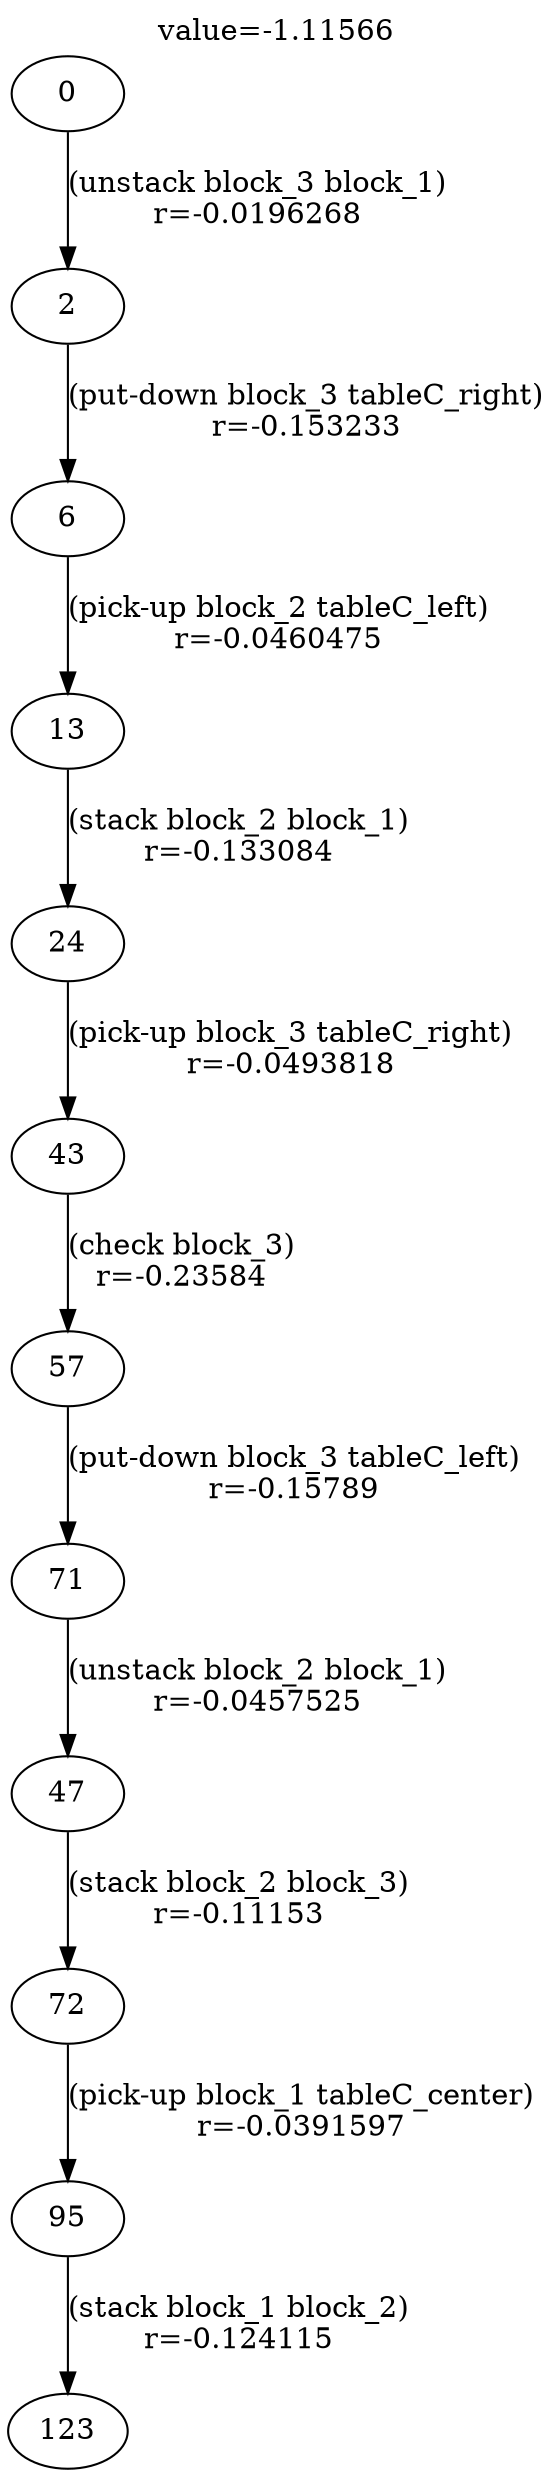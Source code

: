 digraph g{
label="value=-1.11566"
labelloc=top
0->2 [ label="(unstack block_3 block_1)
r=-0.0196268" ];
2->6 [ label="(put-down block_3 tableC_right)
r=-0.153233" ];
6->13 [ label="(pick-up block_2 tableC_left)
r=-0.0460475" ];
13->24 [ label="(stack block_2 block_1)
r=-0.133084" ];
24->43 [ label="(pick-up block_3 tableC_right)
r=-0.0493818" ];
43->57 [ label="(check block_3)
r=-0.23584" ];
57->71 [ label="(put-down block_3 tableC_left)
r=-0.15789" ];
71->47 [ label="(unstack block_2 block_1)
r=-0.0457525" ];
47->72 [ label="(stack block_2 block_3)
r=-0.11153" ];
72->95 [ label="(pick-up block_1 tableC_center)
r=-0.0391597" ];
95->123 [ label="(stack block_1 block_2)
r=-0.124115" ];
}
